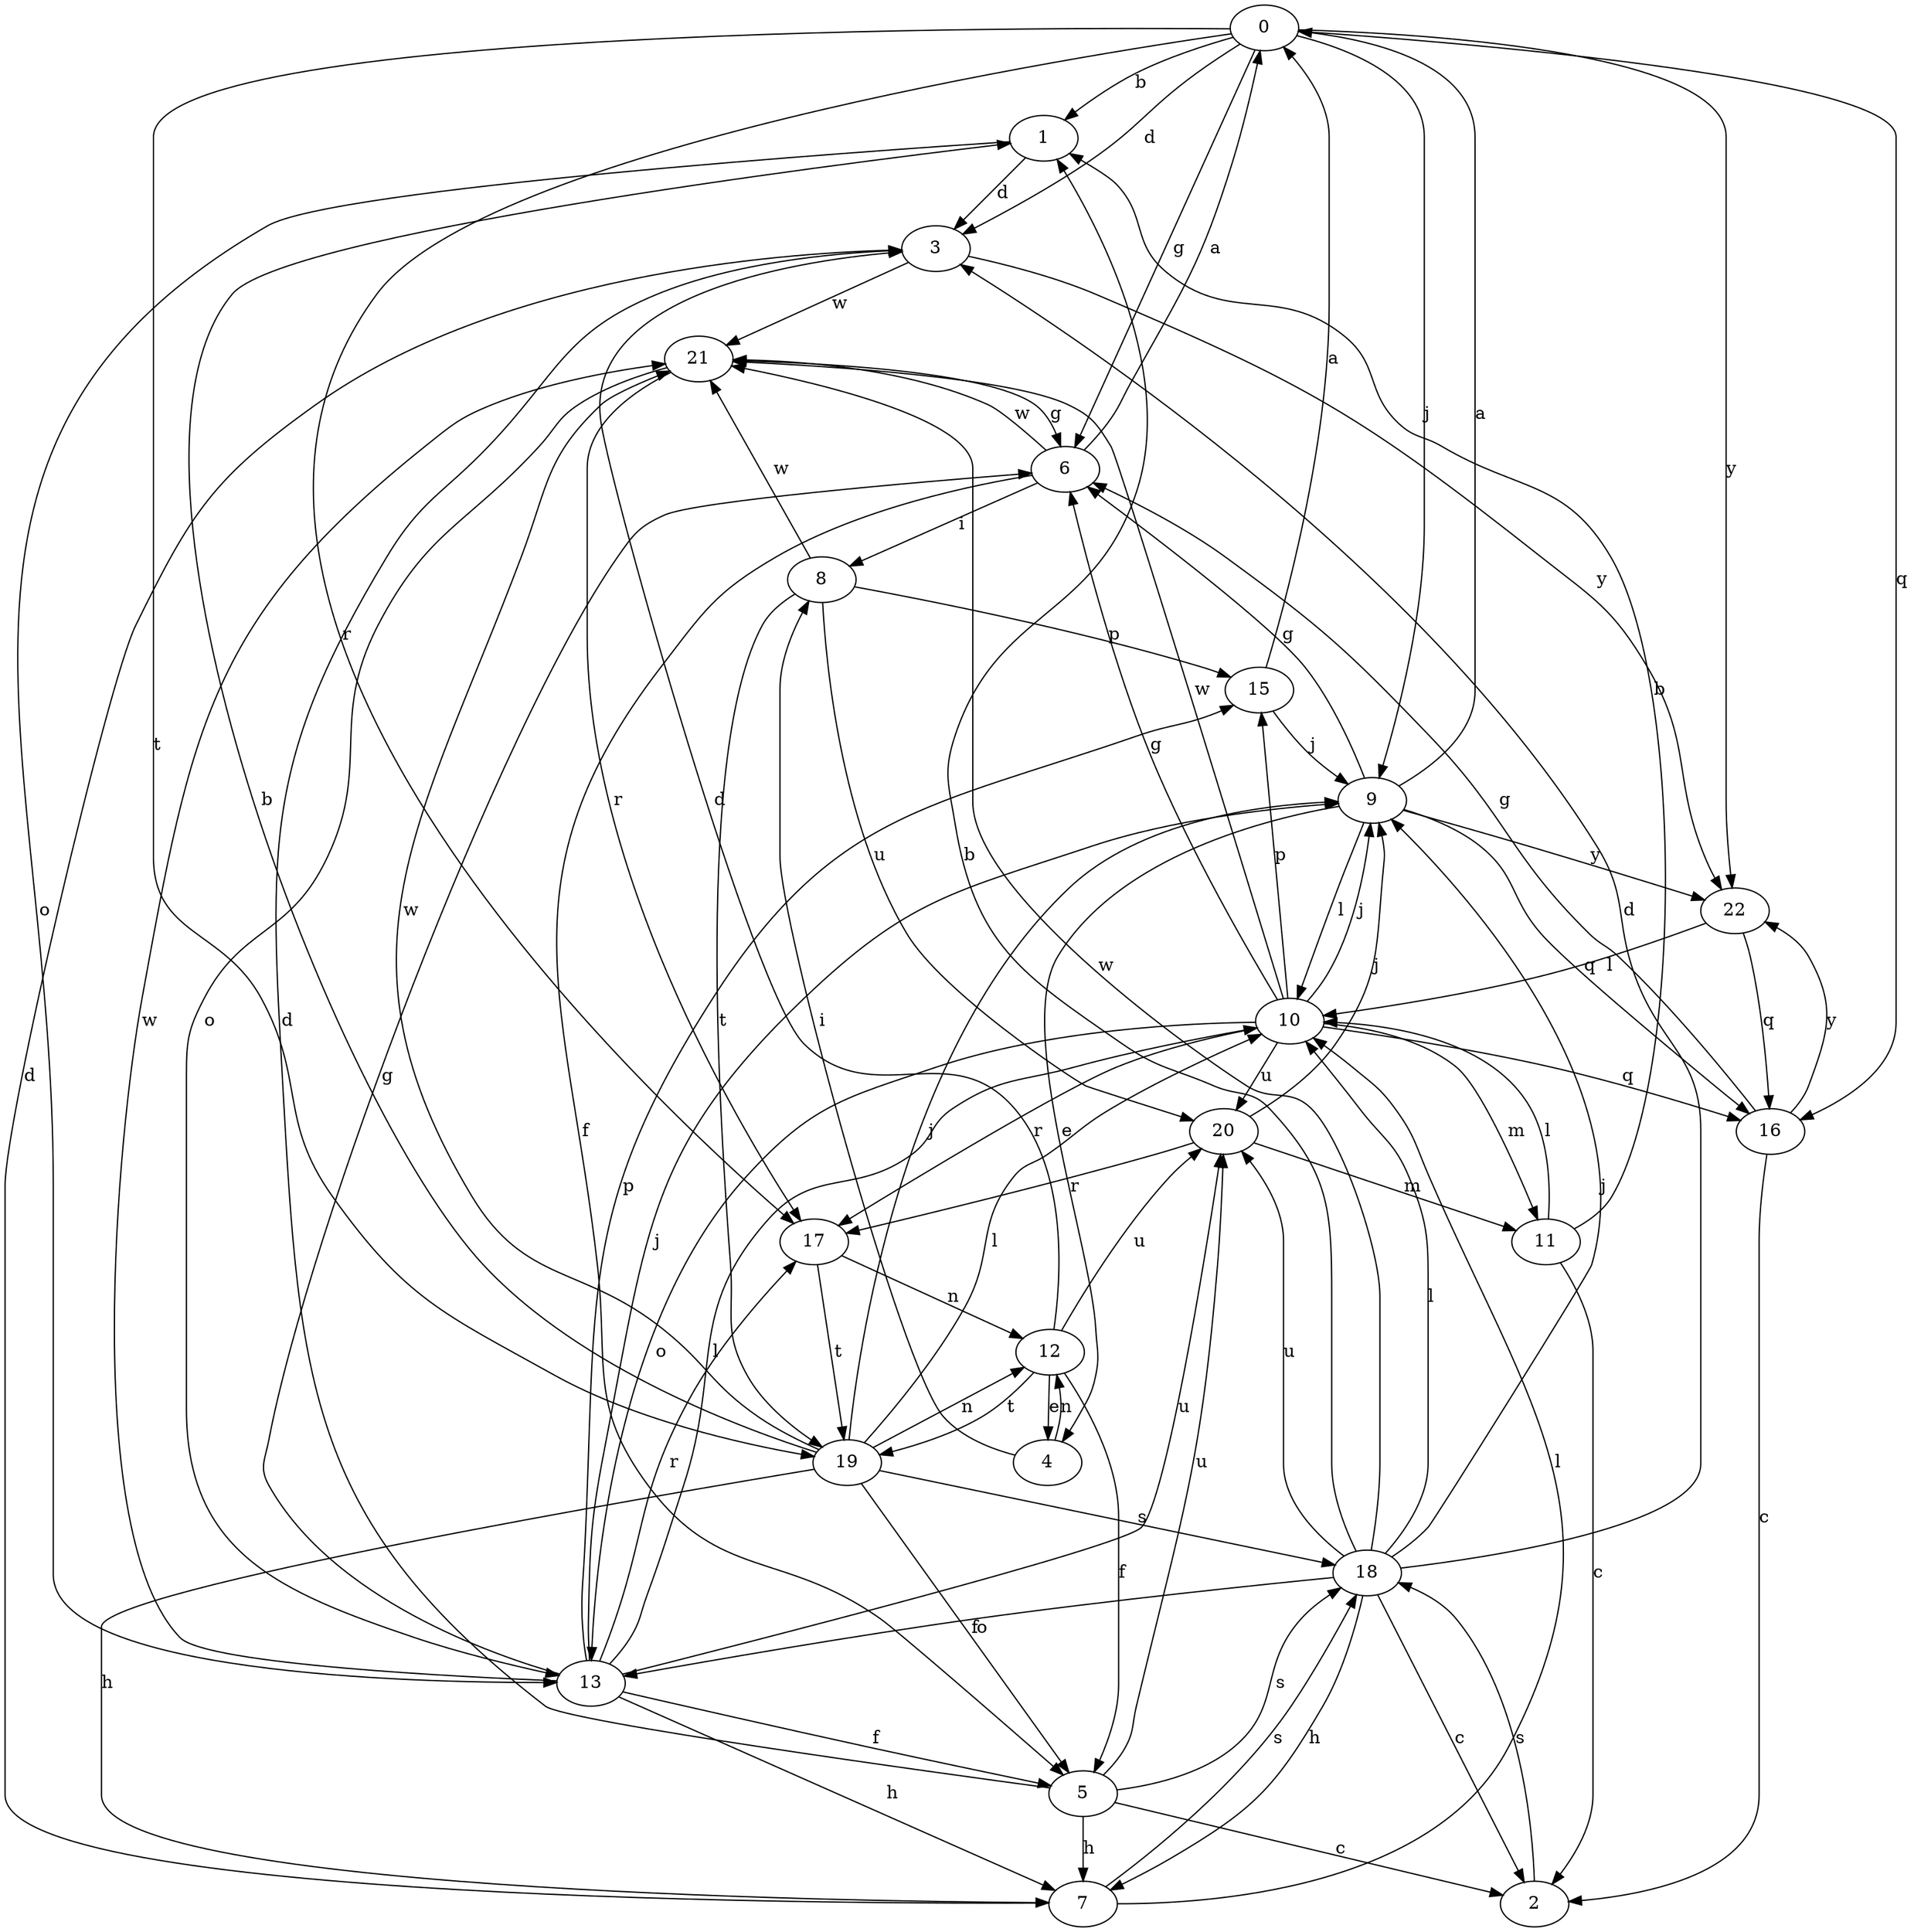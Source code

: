 strict digraph  {
0;
1;
2;
3;
4;
5;
6;
7;
8;
9;
10;
11;
12;
13;
15;
16;
17;
18;
19;
20;
21;
22;
0 -> 1  [label=b];
0 -> 3  [label=d];
0 -> 6  [label=g];
0 -> 9  [label=j];
0 -> 16  [label=q];
0 -> 17  [label=r];
0 -> 19  [label=t];
0 -> 22  [label=y];
1 -> 3  [label=d];
1 -> 13  [label=o];
2 -> 18  [label=s];
3 -> 21  [label=w];
3 -> 22  [label=y];
4 -> 8  [label=i];
4 -> 12  [label=n];
5 -> 2  [label=c];
5 -> 3  [label=d];
5 -> 7  [label=h];
5 -> 18  [label=s];
5 -> 20  [label=u];
6 -> 0  [label=a];
6 -> 5  [label=f];
6 -> 8  [label=i];
6 -> 21  [label=w];
7 -> 3  [label=d];
7 -> 10  [label=l];
7 -> 18  [label=s];
8 -> 15  [label=p];
8 -> 19  [label=t];
8 -> 20  [label=u];
8 -> 21  [label=w];
9 -> 0  [label=a];
9 -> 4  [label=e];
9 -> 6  [label=g];
9 -> 10  [label=l];
9 -> 16  [label=q];
9 -> 22  [label=y];
10 -> 6  [label=g];
10 -> 9  [label=j];
10 -> 11  [label=m];
10 -> 13  [label=o];
10 -> 15  [label=p];
10 -> 16  [label=q];
10 -> 17  [label=r];
10 -> 20  [label=u];
10 -> 21  [label=w];
11 -> 1  [label=b];
11 -> 2  [label=c];
11 -> 10  [label=l];
12 -> 3  [label=d];
12 -> 4  [label=e];
12 -> 5  [label=f];
12 -> 19  [label=t];
12 -> 20  [label=u];
13 -> 5  [label=f];
13 -> 6  [label=g];
13 -> 7  [label=h];
13 -> 9  [label=j];
13 -> 10  [label=l];
13 -> 15  [label=p];
13 -> 17  [label=r];
13 -> 20  [label=u];
13 -> 21  [label=w];
15 -> 0  [label=a];
15 -> 9  [label=j];
16 -> 2  [label=c];
16 -> 6  [label=g];
16 -> 22  [label=y];
17 -> 12  [label=n];
17 -> 19  [label=t];
18 -> 1  [label=b];
18 -> 2  [label=c];
18 -> 3  [label=d];
18 -> 7  [label=h];
18 -> 9  [label=j];
18 -> 10  [label=l];
18 -> 13  [label=o];
18 -> 20  [label=u];
18 -> 21  [label=w];
19 -> 1  [label=b];
19 -> 5  [label=f];
19 -> 7  [label=h];
19 -> 9  [label=j];
19 -> 10  [label=l];
19 -> 12  [label=n];
19 -> 18  [label=s];
19 -> 21  [label=w];
20 -> 9  [label=j];
20 -> 11  [label=m];
20 -> 17  [label=r];
21 -> 6  [label=g];
21 -> 13  [label=o];
21 -> 17  [label=r];
22 -> 10  [label=l];
22 -> 16  [label=q];
}
